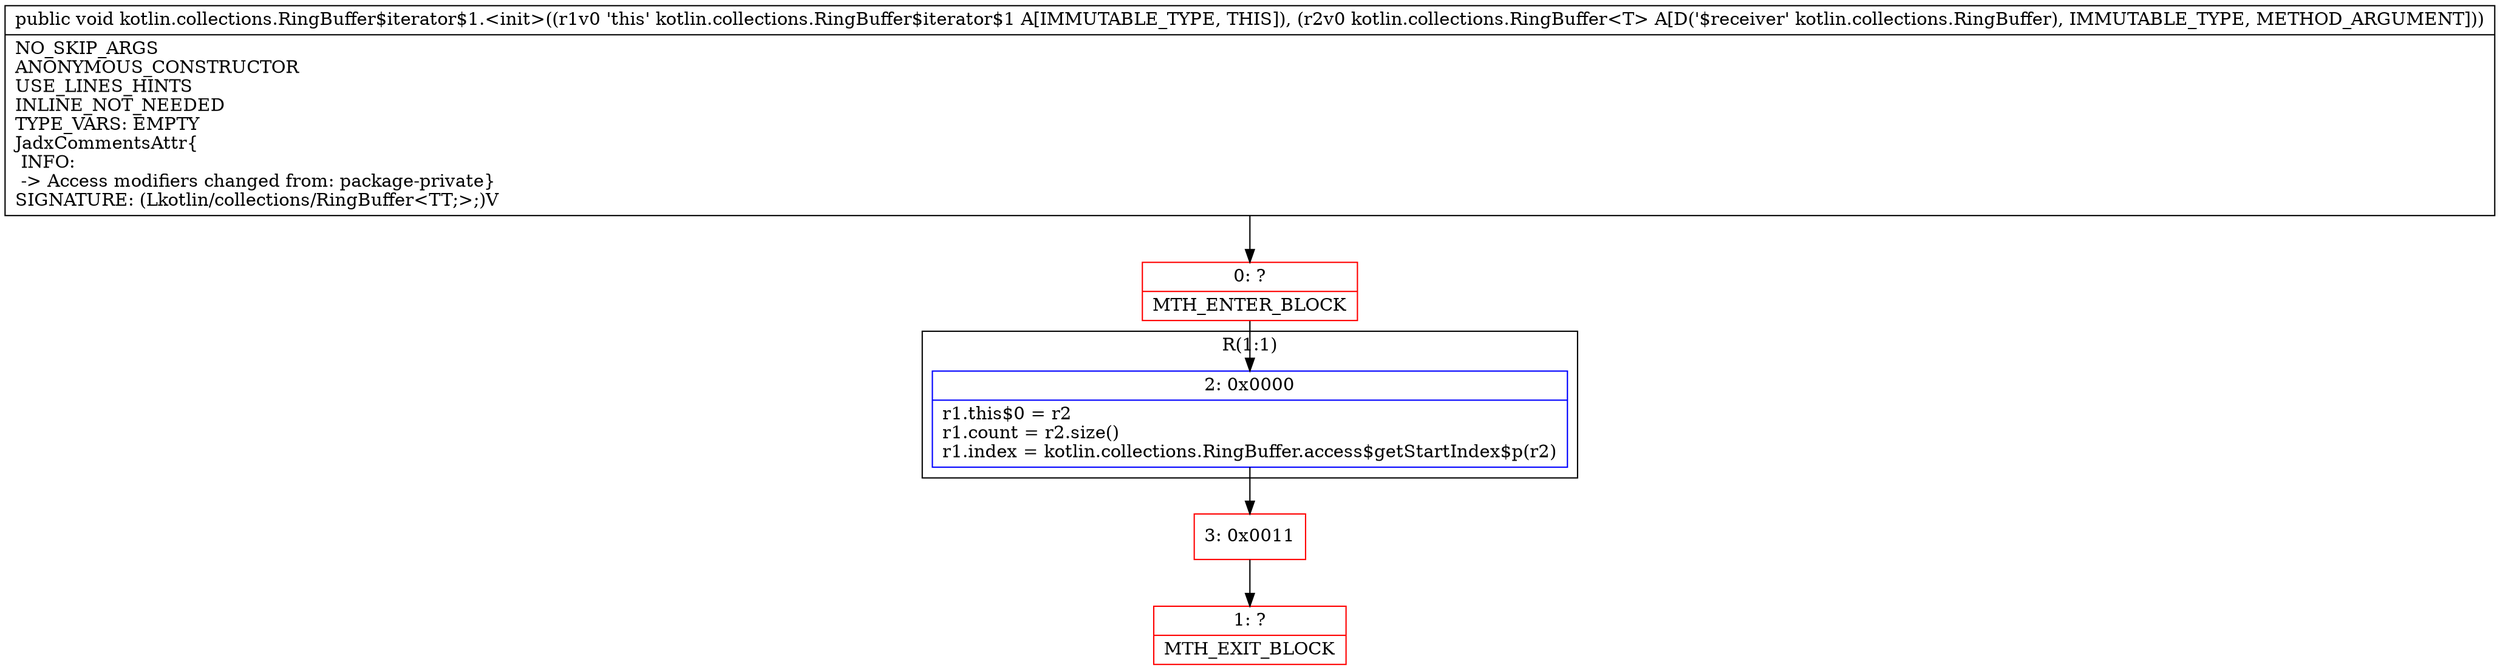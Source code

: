 digraph "CFG forkotlin.collections.RingBuffer$iterator$1.\<init\>(Lkotlin\/collections\/RingBuffer;)V" {
subgraph cluster_Region_1719465496 {
label = "R(1:1)";
node [shape=record,color=blue];
Node_2 [shape=record,label="{2\:\ 0x0000|r1.this$0 = r2\lr1.count = r2.size()\lr1.index = kotlin.collections.RingBuffer.access$getStartIndex$p(r2)\l}"];
}
Node_0 [shape=record,color=red,label="{0\:\ ?|MTH_ENTER_BLOCK\l}"];
Node_3 [shape=record,color=red,label="{3\:\ 0x0011}"];
Node_1 [shape=record,color=red,label="{1\:\ ?|MTH_EXIT_BLOCK\l}"];
MethodNode[shape=record,label="{public void kotlin.collections.RingBuffer$iterator$1.\<init\>((r1v0 'this' kotlin.collections.RingBuffer$iterator$1 A[IMMUTABLE_TYPE, THIS]), (r2v0 kotlin.collections.RingBuffer\<T\> A[D('$receiver' kotlin.collections.RingBuffer), IMMUTABLE_TYPE, METHOD_ARGUMENT]))  | NO_SKIP_ARGS\lANONYMOUS_CONSTRUCTOR\lUSE_LINES_HINTS\lINLINE_NOT_NEEDED\lTYPE_VARS: EMPTY\lJadxCommentsAttr\{\l INFO: \l \-\> Access modifiers changed from: package\-private\}\lSIGNATURE: (Lkotlin\/collections\/RingBuffer\<TT;\>;)V\l}"];
MethodNode -> Node_0;Node_2 -> Node_3;
Node_0 -> Node_2;
Node_3 -> Node_1;
}

